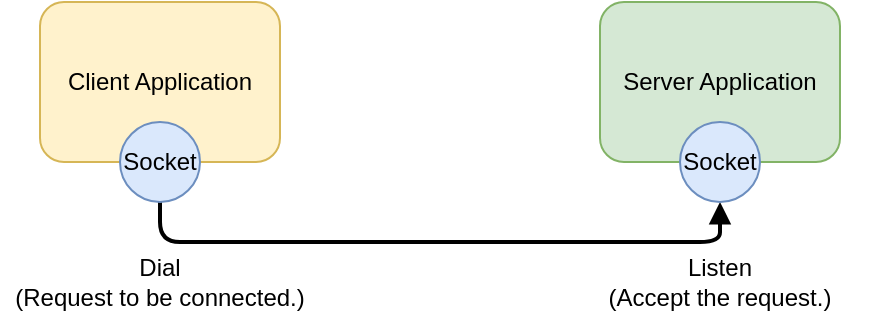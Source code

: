 <mxfile>
    <diagram id="L--ywHBMOxAPISLe69Qm" name="Page-1">
        <mxGraphModel dx="703" dy="574" grid="1" gridSize="10" guides="1" tooltips="1" connect="1" arrows="1" fold="1" page="1" pageScale="1" pageWidth="850" pageHeight="1100" math="0" shadow="0">
            <root>
                <mxCell id="0"/>
                <mxCell id="1" parent="0"/>
                <mxCell id="41" style="edgeStyle=none;html=1;exitX=0;exitY=0.5;exitDx=0;exitDy=0;entryX=1;entryY=0.5;entryDx=0;entryDy=0;endArrow=open;endFill=0;dashed=1;dashPattern=8 8;" parent="1" edge="1">
                    <mxGeometry relative="1" as="geometry">
                        <mxPoint x="210" y="660" as="targetPoint"/>
                    </mxGeometry>
                </mxCell>
                <mxCell id="48" value="Client Application" style="rounded=1;whiteSpace=wrap;html=1;fillColor=#fff2cc;strokeColor=#d6b656;" parent="1" vertex="1">
                    <mxGeometry x="240" y="480" width="120" height="80" as="geometry"/>
                </mxCell>
                <mxCell id="52" style="edgeStyle=orthogonalEdgeStyle;html=1;exitX=0.5;exitY=1;exitDx=0;exitDy=0;entryX=0.5;entryY=1;entryDx=0;entryDy=0;endArrow=block;endFill=1;strokeWidth=2;" parent="1" source="49" target="51" edge="1">
                    <mxGeometry relative="1" as="geometry">
                        <Array as="points">
                            <mxPoint x="300" y="600"/>
                            <mxPoint x="580" y="600"/>
                        </Array>
                    </mxGeometry>
                </mxCell>
                <mxCell id="49" value="Socket" style="ellipse;whiteSpace=wrap;html=1;aspect=fixed;fillColor=#dae8fc;strokeColor=#6c8ebf;" parent="1" vertex="1">
                    <mxGeometry x="280" y="540" width="40" height="40" as="geometry"/>
                </mxCell>
                <mxCell id="50" value="Server Application" style="rounded=1;whiteSpace=wrap;html=1;fillColor=#d5e8d4;strokeColor=#82b366;" parent="1" vertex="1">
                    <mxGeometry x="520" y="480" width="120" height="80" as="geometry"/>
                </mxCell>
                <mxCell id="51" value="Socket" style="ellipse;whiteSpace=wrap;html=1;aspect=fixed;fillColor=#dae8fc;strokeColor=#6c8ebf;" parent="1" vertex="1">
                    <mxGeometry x="560" y="540" width="40" height="40" as="geometry"/>
                </mxCell>
                <mxCell id="53" value="Dial&lt;br&gt;(Request to be connected.)" style="text;html=1;strokeColor=none;fillColor=none;align=center;verticalAlign=middle;whiteSpace=wrap;rounded=0;" parent="1" vertex="1">
                    <mxGeometry x="220" y="600" width="160" height="40" as="geometry"/>
                </mxCell>
                <mxCell id="54" value="Listen&lt;br&gt;(Accept the request.)" style="text;html=1;strokeColor=none;fillColor=none;align=center;verticalAlign=middle;whiteSpace=wrap;rounded=0;" parent="1" vertex="1">
                    <mxGeometry x="500" y="600" width="160" height="40" as="geometry"/>
                </mxCell>
            </root>
        </mxGraphModel>
    </diagram>
</mxfile>